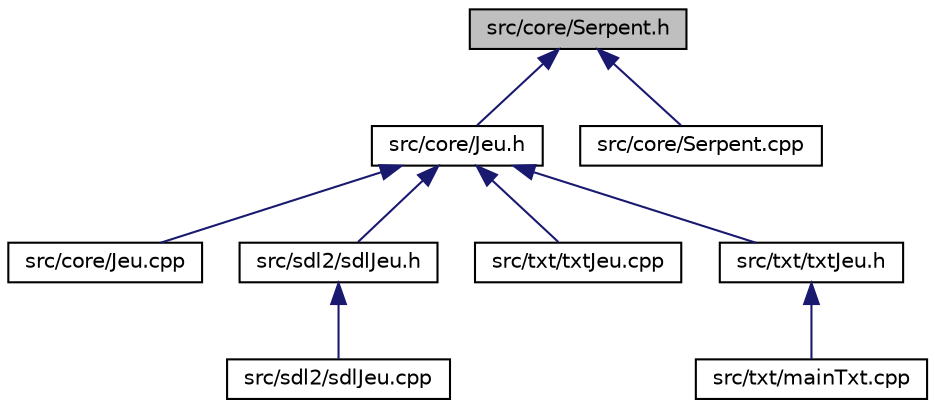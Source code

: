 digraph "src/core/Serpent.h"
{
 // LATEX_PDF_SIZE
  edge [fontname="Helvetica",fontsize="10",labelfontname="Helvetica",labelfontsize="10"];
  node [fontname="Helvetica",fontsize="10",shape=record];
  Node1 [label="src/core/Serpent.h",height=0.2,width=0.4,color="black", fillcolor="grey75", style="filled", fontcolor="black",tooltip="Module gérant les serpents."];
  Node1 -> Node2 [dir="back",color="midnightblue",fontsize="10",style="solid",fontname="Helvetica"];
  Node2 [label="src/core/Jeu.h",height=0.2,width=0.4,color="black", fillcolor="white", style="filled",URL="$Jeu_8h.html",tooltip=" "];
  Node2 -> Node3 [dir="back",color="midnightblue",fontsize="10",style="solid",fontname="Helvetica"];
  Node3 [label="src/core/Jeu.cpp",height=0.2,width=0.4,color="black", fillcolor="white", style="filled",URL="$Jeu_8cpp.html",tooltip=" "];
  Node2 -> Node4 [dir="back",color="midnightblue",fontsize="10",style="solid",fontname="Helvetica"];
  Node4 [label="src/sdl2/sdlJeu.h",height=0.2,width=0.4,color="black", fillcolor="white", style="filled",URL="$sdlJeu_8h.html",tooltip=" "];
  Node4 -> Node5 [dir="back",color="midnightblue",fontsize="10",style="solid",fontname="Helvetica"];
  Node5 [label="src/sdl2/sdlJeu.cpp",height=0.2,width=0.4,color="black", fillcolor="white", style="filled",URL="$sdlJeu_8cpp.html",tooltip=" "];
  Node2 -> Node6 [dir="back",color="midnightblue",fontsize="10",style="solid",fontname="Helvetica"];
  Node6 [label="src/txt/txtJeu.cpp",height=0.2,width=0.4,color="black", fillcolor="white", style="filled",URL="$txtJeu_8cpp.html",tooltip=" "];
  Node2 -> Node7 [dir="back",color="midnightblue",fontsize="10",style="solid",fontname="Helvetica"];
  Node7 [label="src/txt/txtJeu.h",height=0.2,width=0.4,color="black", fillcolor="white", style="filled",URL="$txtJeu_8h.html",tooltip=" "];
  Node7 -> Node8 [dir="back",color="midnightblue",fontsize="10",style="solid",fontname="Helvetica"];
  Node8 [label="src/txt/mainTxt.cpp",height=0.2,width=0.4,color="black", fillcolor="white", style="filled",URL="$mainTxt_8cpp.html",tooltip=" "];
  Node1 -> Node9 [dir="back",color="midnightblue",fontsize="10",style="solid",fontname="Helvetica"];
  Node9 [label="src/core/Serpent.cpp",height=0.2,width=0.4,color="black", fillcolor="white", style="filled",URL="$Serpent_8cpp.html",tooltip="Implémentation de la classe serpent."];
}
